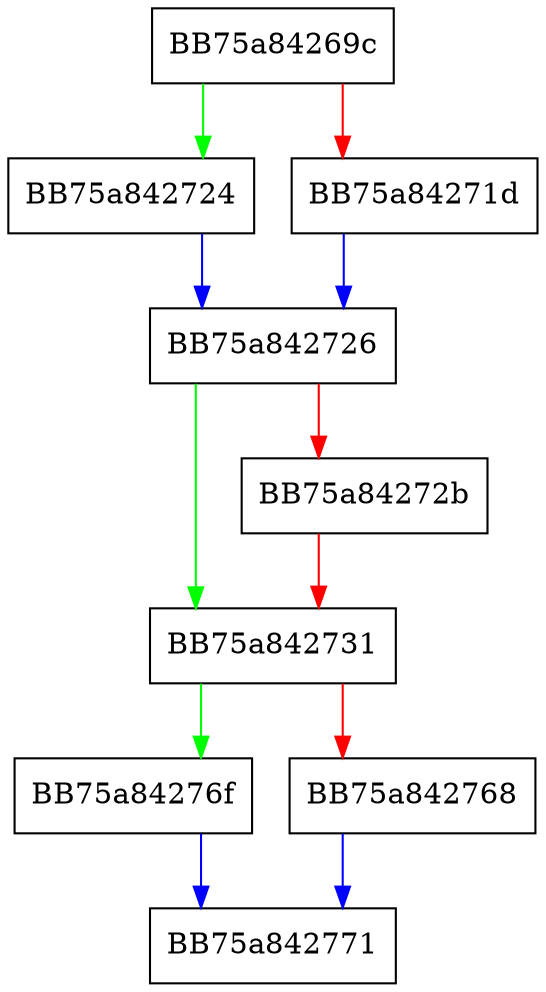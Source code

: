 digraph ProcessEntityIdToPID {
  node [shape="box"];
  graph [splines=ortho];
  BB75a84269c -> BB75a842724 [color="green"];
  BB75a84269c -> BB75a84271d [color="red"];
  BB75a84271d -> BB75a842726 [color="blue"];
  BB75a842724 -> BB75a842726 [color="blue"];
  BB75a842726 -> BB75a842731 [color="green"];
  BB75a842726 -> BB75a84272b [color="red"];
  BB75a84272b -> BB75a842731 [color="red"];
  BB75a842731 -> BB75a84276f [color="green"];
  BB75a842731 -> BB75a842768 [color="red"];
  BB75a842768 -> BB75a842771 [color="blue"];
  BB75a84276f -> BB75a842771 [color="blue"];
}
